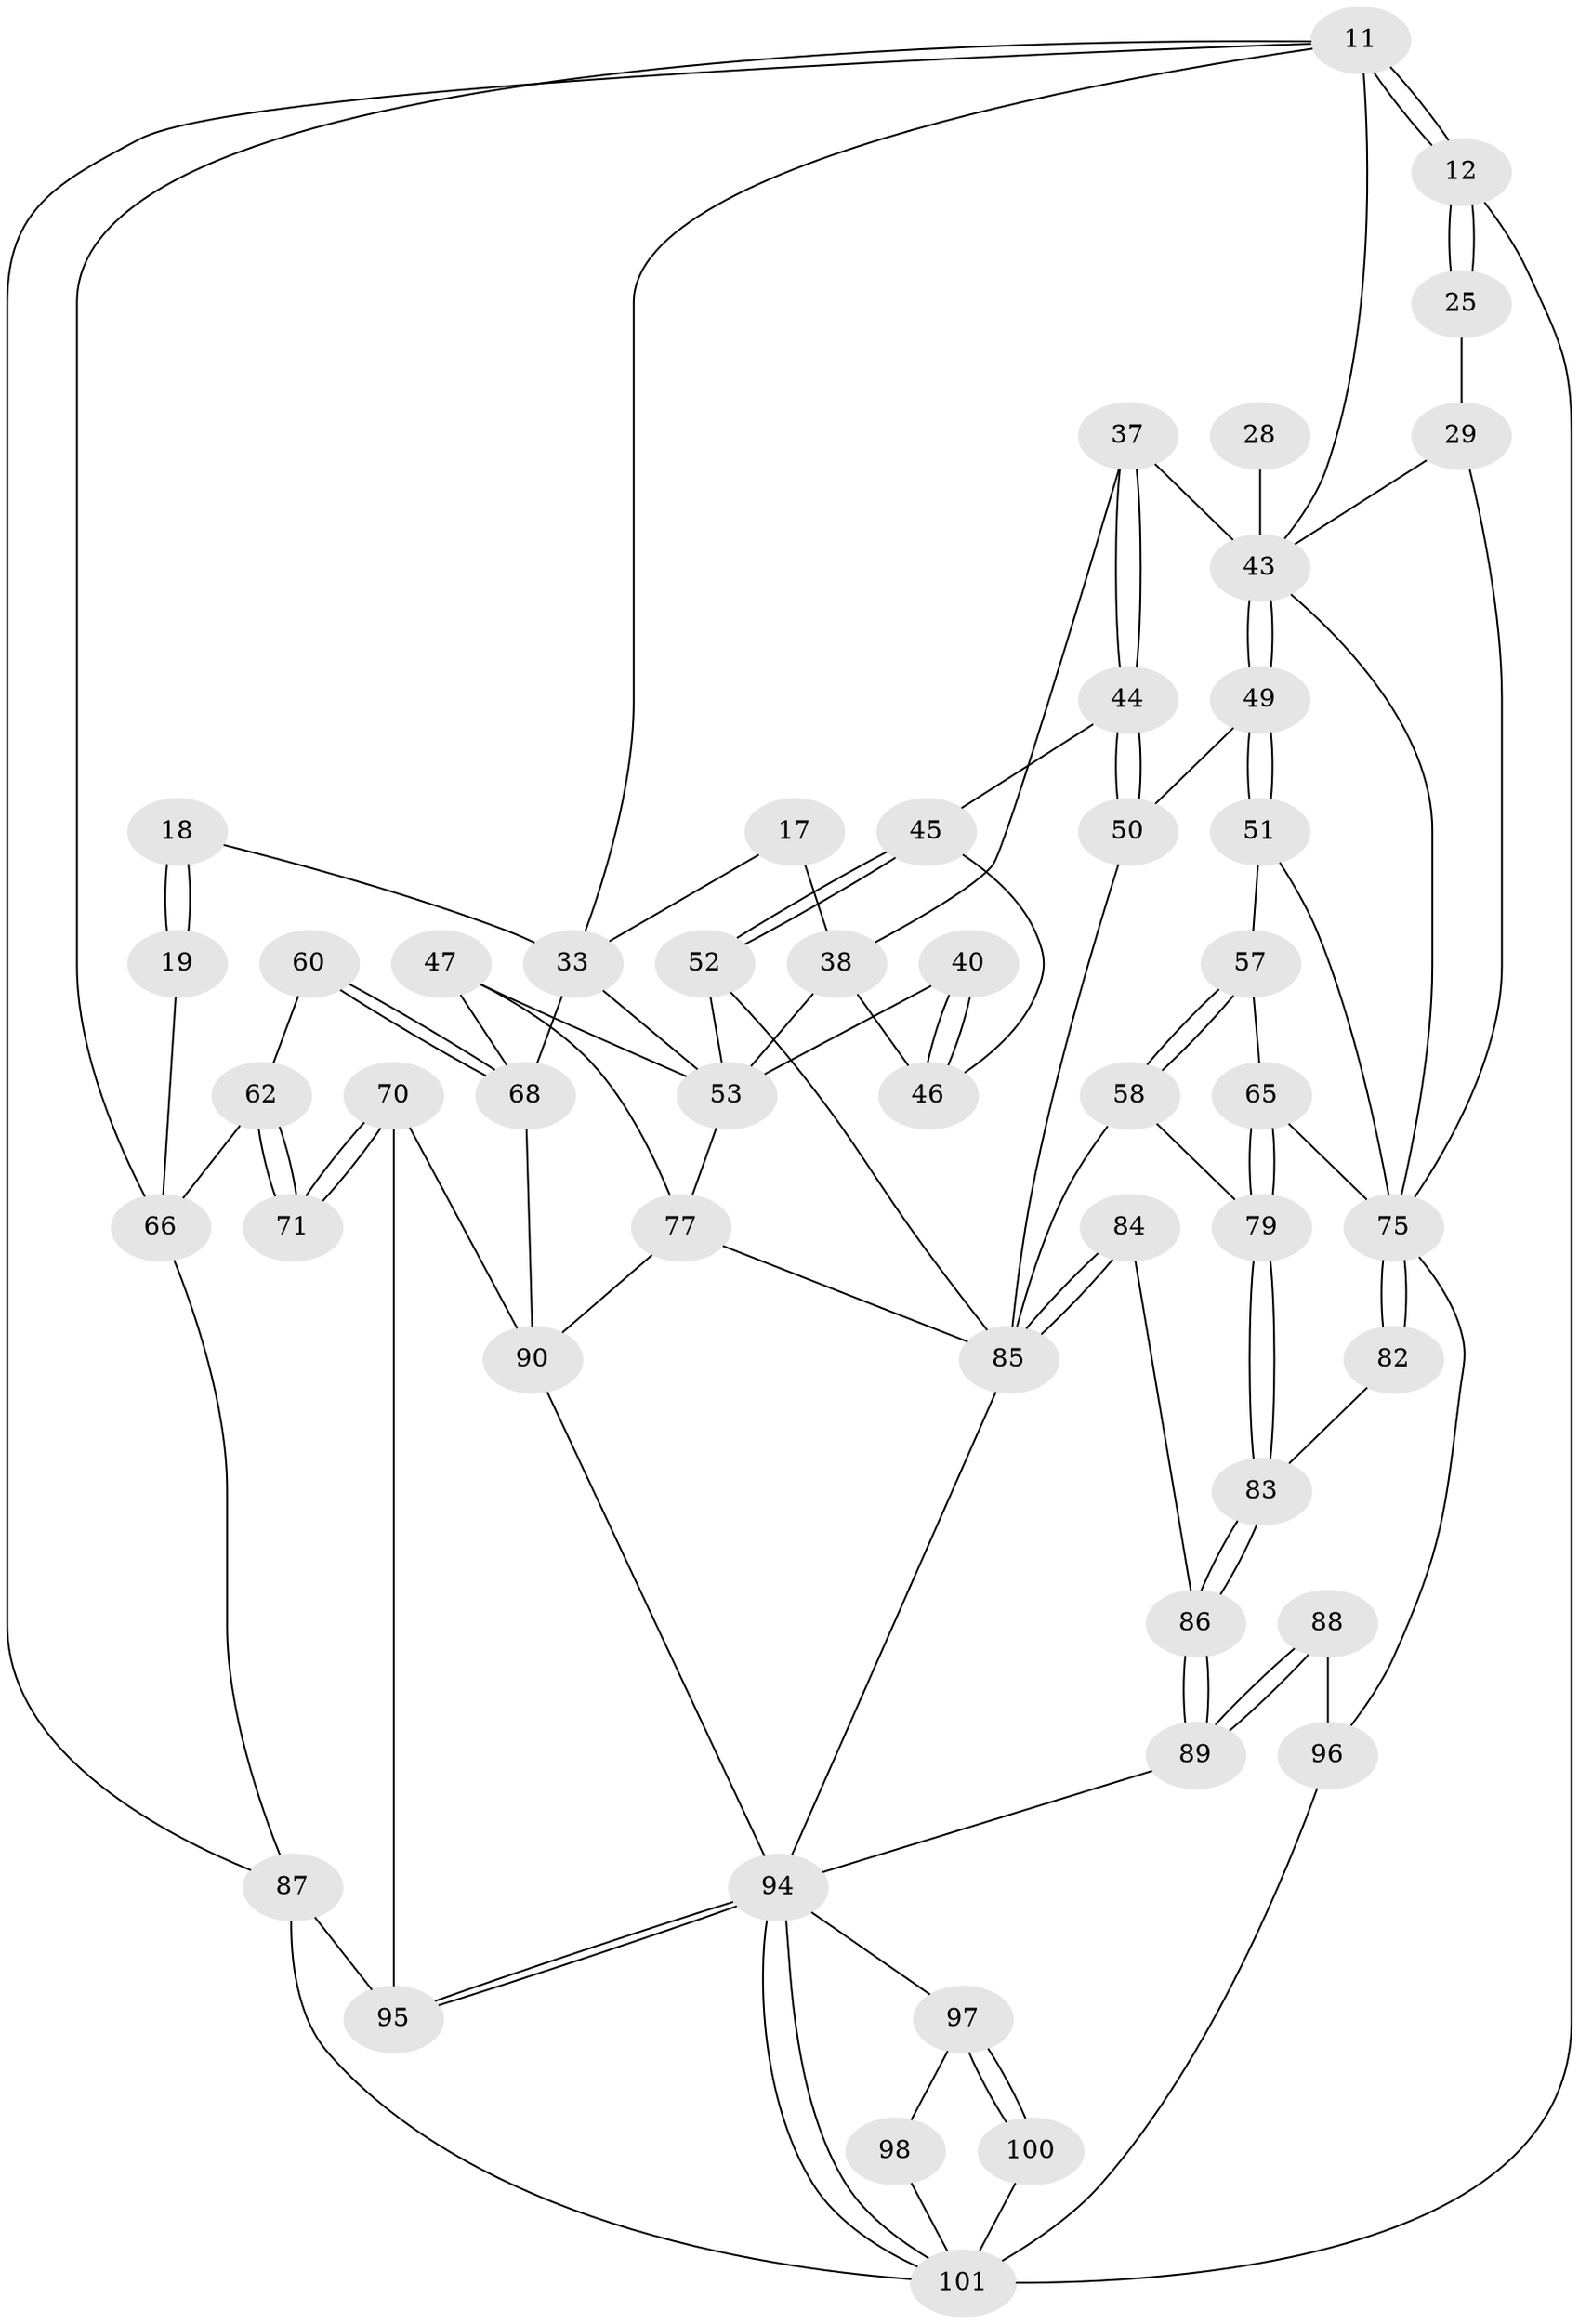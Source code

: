 // original degree distribution, {3: 0.039603960396039604, 5: 0.5346534653465347, 4: 0.2079207920792079, 6: 0.21782178217821782}
// Generated by graph-tools (version 1.1) at 2025/59/03/09/25 04:59:40]
// undirected, 50 vertices, 105 edges
graph export_dot {
graph [start="1"]
  node [color=gray90,style=filled];
  11 [pos="+0.7430298895439522+0",super="+10"];
  12 [pos="+1+0"];
  17 [pos="+0.5284102419267723+0"];
  18 [pos="+0.12037508406189533+0.24843658082147202",super="+2"];
  19 [pos="+0.0609091190133325+0.25981622604235827",super="+8"];
  25 [pos="+1+0"];
  28 [pos="+0.8064024636373758+0.15840775408716476"];
  29 [pos="+1+0.05983311713852649",super="+24"];
  33 [pos="+0.21369633625889506+0.2733655556023825",super="+3+22"];
  37 [pos="+0.6797996557825488+0.22770225329611216",super="+15"];
  38 [pos="+0.6143715581732689+0.18135921277421677",super="+20+16"];
  40 [pos="+0.5328498714327597+0.2775887191303218"];
  43 [pos="+0.7907379913148226+0.2776979804801821",super="+36+27"];
  44 [pos="+0.6703225450306268+0.27473167839645807"];
  45 [pos="+0.6421042260236833+0.2856877217453566"];
  46 [pos="+0.6228778307056743+0.28318567032970654",super="+39"];
  47 [pos="+0.3751917052790748+0.325162289428785"];
  49 [pos="+0.7955275037630274+0.29448595847875236"];
  50 [pos="+0.702653228060037+0.3263449320616888"];
  51 [pos="+0.8349220622950546+0.3218557780160925"];
  52 [pos="+0.5872945579799248+0.37307247683176625"];
  53 [pos="+0.540389885629316+0.35659170950076996",super="+42"];
  57 [pos="+0.8235842338726234+0.3471921363724704"];
  58 [pos="+0.7285055077782946+0.43041666507860177"];
  60 [pos="+0.22052484051531107+0.33802498934541264"];
  62 [pos="+0.03207413911688283+0.3385286898478897",super="+61"];
  65 [pos="+0.8536960797910901+0.41723670323954515"];
  66 [pos="+0+0.303148231013425",super="+9+63"];
  68 [pos="+0.24328799749777788+0.5158203110889645",super="+67+35"];
  70 [pos="+0.17314620311977472+0.5538733356670864"];
  71 [pos="+0.12851594042198733+0.44680574556457586"];
  75 [pos="+1+0.617009440324661",super="+30+32+64"];
  77 [pos="+0.4814489517815341+0.50829384672898",super="+56"];
  79 [pos="+0.7646654531827429+0.44768263206444453"];
  82 [pos="+0.8823259635336554+0.48126973862590683"];
  83 [pos="+0.8392804348889161+0.5187849968038171"];
  84 [pos="+0.697855585202189+0.5495743740791028"];
  85 [pos="+0.5898778761319884+0.6498177443954208",super="+76+55+59"];
  86 [pos="+0.8344961824381371+0.5774520053841862"];
  87 [pos="+0+0.7451564900804278",super="+81"];
  88 [pos="+1+0.6341126046484934"];
  89 [pos="+0.8467615433399083+0.6044027849663033"];
  90 [pos="+0.37456454309292825+0.6978267531571611",super="+78+69"];
  94 [pos="+0.36450968673045864+0.945252113447844",super="+92+91+93"];
  95 [pos="+0.2686425258029661+0.847521399634887",super="+80"];
  96 [pos="+0.8840022217821357+0.7876358905157533",super="+73+74"];
  97 [pos="+0.7452832759312834+0.794305060796319"];
  98 [pos="+0.8458225307885064+0.7976626638880263"];
  100 [pos="+0.8426832184231029+1"];
  101 [pos="+0.34437771775506093+1",super="+99"];
  11 -- 12 [weight=2];
  11 -- 12;
  11 -- 87;
  11 -- 66;
  11 -- 33;
  11 -- 43;
  12 -- 25;
  12 -- 25;
  12 -- 101;
  17 -- 38 [weight=2];
  17 -- 33;
  18 -- 19 [weight=2];
  18 -- 19;
  18 -- 33 [weight=2];
  19 -- 66 [weight=2];
  25 -- 29 [weight=2];
  28 -- 43 [weight=3];
  29 -- 75;
  29 -- 43;
  33 -- 68 [weight=2];
  33 -- 53;
  37 -- 44;
  37 -- 44;
  37 -- 38;
  37 -- 43 [weight=2];
  38 -- 46;
  38 -- 53;
  40 -- 46 [weight=2];
  40 -- 46;
  40 -- 53;
  43 -- 49;
  43 -- 49;
  43 -- 75;
  44 -- 45;
  44 -- 50;
  44 -- 50;
  45 -- 46;
  45 -- 52;
  45 -- 52;
  47 -- 77;
  47 -- 68;
  47 -- 53;
  49 -- 50;
  49 -- 51;
  49 -- 51;
  50 -- 85;
  51 -- 57;
  51 -- 75;
  52 -- 53;
  52 -- 85;
  53 -- 77;
  57 -- 58;
  57 -- 58;
  57 -- 65;
  58 -- 79;
  58 -- 85;
  60 -- 68 [weight=2];
  60 -- 68;
  60 -- 62;
  62 -- 71 [weight=2];
  62 -- 71;
  62 -- 66;
  65 -- 79;
  65 -- 79;
  65 -- 75;
  66 -- 87;
  68 -- 90 [weight=2];
  70 -- 71;
  70 -- 71;
  70 -- 90;
  70 -- 95;
  75 -- 82 [weight=2];
  75 -- 82;
  75 -- 96;
  77 -- 90;
  77 -- 85;
  79 -- 83;
  79 -- 83;
  82 -- 83;
  83 -- 86;
  83 -- 86;
  84 -- 85 [weight=2];
  84 -- 85;
  84 -- 86;
  85 -- 94;
  86 -- 89;
  86 -- 89;
  87 -- 95 [weight=2];
  87 -- 101;
  88 -- 89;
  88 -- 89;
  88 -- 96 [weight=2];
  89 -- 94;
  90 -- 94;
  94 -- 95;
  94 -- 95;
  94 -- 101;
  94 -- 101;
  94 -- 97;
  96 -- 101;
  97 -- 98;
  97 -- 100;
  97 -- 100;
  98 -- 101;
  100 -- 101 [weight=2];
}
